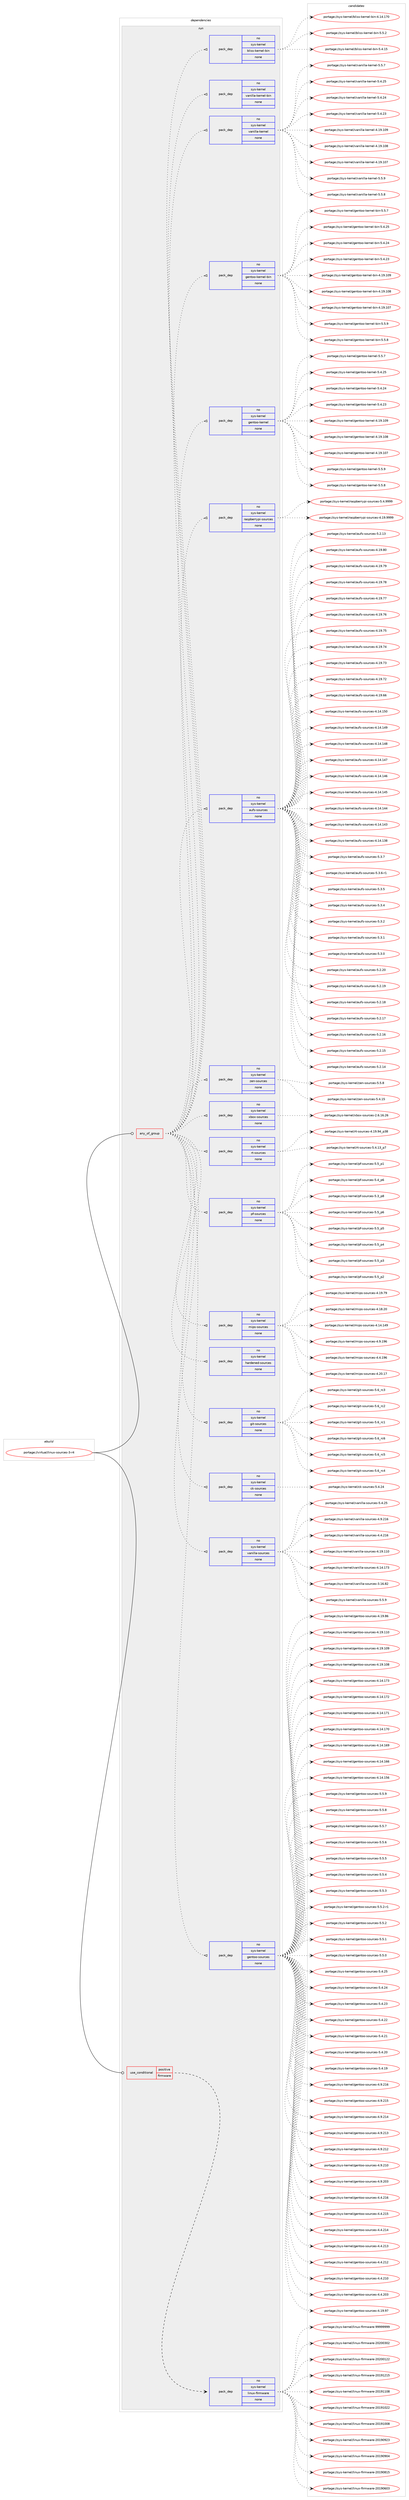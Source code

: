 digraph prolog {

# *************
# Graph options
# *************

newrank=true;
concentrate=true;
compound=true;
graph [rankdir=LR,fontname=Helvetica,fontsize=10,ranksep=1.5];#, ranksep=2.5, nodesep=0.2];
edge  [arrowhead=vee];
node  [fontname=Helvetica,fontsize=10];

# **********
# The ebuild
# **********

subgraph cluster_leftcol {
color=gray;
rank=same;
label=<<i>ebuild</i>>;
id [label="portage://virtual/linux-sources-3-r4", color=red, width=4, href="../virtual/linux-sources-3-r4.svg"];
}

# ****************
# The dependencies
# ****************

subgraph cluster_midcol {
color=gray;
label=<<i>dependencies</i>>;
subgraph cluster_compile {
fillcolor="#eeeeee";
style=filled;
label=<<i>compile</i>>;
}
subgraph cluster_compileandrun {
fillcolor="#eeeeee";
style=filled;
label=<<i>compile and run</i>>;
}
subgraph cluster_run {
fillcolor="#eeeeee";
style=filled;
label=<<i>run</i>>;
subgraph any214 {
dependency9333 [label=<<TABLE BORDER="0" CELLBORDER="1" CELLSPACING="0" CELLPADDING="4"><TR><TD CELLPADDING="10">any_of_group</TD></TR></TABLE>>, shape=none, color=red];subgraph pack7729 {
dependency9334 [label=<<TABLE BORDER="0" CELLBORDER="1" CELLSPACING="0" CELLPADDING="4" WIDTH="220"><TR><TD ROWSPAN="6" CELLPADDING="30">pack_dep</TD></TR><TR><TD WIDTH="110">no</TD></TR><TR><TD>sys-kernel</TD></TR><TR><TD>gentoo-sources</TD></TR><TR><TD>none</TD></TR><TR><TD></TD></TR></TABLE>>, shape=none, color=blue];
}
dependency9333:e -> dependency9334:w [weight=20,style="dotted",arrowhead="oinv"];
subgraph pack7730 {
dependency9335 [label=<<TABLE BORDER="0" CELLBORDER="1" CELLSPACING="0" CELLPADDING="4" WIDTH="220"><TR><TD ROWSPAN="6" CELLPADDING="30">pack_dep</TD></TR><TR><TD WIDTH="110">no</TD></TR><TR><TD>sys-kernel</TD></TR><TR><TD>vanilla-sources</TD></TR><TR><TD>none</TD></TR><TR><TD></TD></TR></TABLE>>, shape=none, color=blue];
}
dependency9333:e -> dependency9335:w [weight=20,style="dotted",arrowhead="oinv"];
subgraph pack7731 {
dependency9336 [label=<<TABLE BORDER="0" CELLBORDER="1" CELLSPACING="0" CELLPADDING="4" WIDTH="220"><TR><TD ROWSPAN="6" CELLPADDING="30">pack_dep</TD></TR><TR><TD WIDTH="110">no</TD></TR><TR><TD>sys-kernel</TD></TR><TR><TD>ck-sources</TD></TR><TR><TD>none</TD></TR><TR><TD></TD></TR></TABLE>>, shape=none, color=blue];
}
dependency9333:e -> dependency9336:w [weight=20,style="dotted",arrowhead="oinv"];
subgraph pack7732 {
dependency9337 [label=<<TABLE BORDER="0" CELLBORDER="1" CELLSPACING="0" CELLPADDING="4" WIDTH="220"><TR><TD ROWSPAN="6" CELLPADDING="30">pack_dep</TD></TR><TR><TD WIDTH="110">no</TD></TR><TR><TD>sys-kernel</TD></TR><TR><TD>git-sources</TD></TR><TR><TD>none</TD></TR><TR><TD></TD></TR></TABLE>>, shape=none, color=blue];
}
dependency9333:e -> dependency9337:w [weight=20,style="dotted",arrowhead="oinv"];
subgraph pack7733 {
dependency9338 [label=<<TABLE BORDER="0" CELLBORDER="1" CELLSPACING="0" CELLPADDING="4" WIDTH="220"><TR><TD ROWSPAN="6" CELLPADDING="30">pack_dep</TD></TR><TR><TD WIDTH="110">no</TD></TR><TR><TD>sys-kernel</TD></TR><TR><TD>hardened-sources</TD></TR><TR><TD>none</TD></TR><TR><TD></TD></TR></TABLE>>, shape=none, color=blue];
}
dependency9333:e -> dependency9338:w [weight=20,style="dotted",arrowhead="oinv"];
subgraph pack7734 {
dependency9339 [label=<<TABLE BORDER="0" CELLBORDER="1" CELLSPACING="0" CELLPADDING="4" WIDTH="220"><TR><TD ROWSPAN="6" CELLPADDING="30">pack_dep</TD></TR><TR><TD WIDTH="110">no</TD></TR><TR><TD>sys-kernel</TD></TR><TR><TD>mips-sources</TD></TR><TR><TD>none</TD></TR><TR><TD></TD></TR></TABLE>>, shape=none, color=blue];
}
dependency9333:e -> dependency9339:w [weight=20,style="dotted",arrowhead="oinv"];
subgraph pack7735 {
dependency9340 [label=<<TABLE BORDER="0" CELLBORDER="1" CELLSPACING="0" CELLPADDING="4" WIDTH="220"><TR><TD ROWSPAN="6" CELLPADDING="30">pack_dep</TD></TR><TR><TD WIDTH="110">no</TD></TR><TR><TD>sys-kernel</TD></TR><TR><TD>pf-sources</TD></TR><TR><TD>none</TD></TR><TR><TD></TD></TR></TABLE>>, shape=none, color=blue];
}
dependency9333:e -> dependency9340:w [weight=20,style="dotted",arrowhead="oinv"];
subgraph pack7736 {
dependency9341 [label=<<TABLE BORDER="0" CELLBORDER="1" CELLSPACING="0" CELLPADDING="4" WIDTH="220"><TR><TD ROWSPAN="6" CELLPADDING="30">pack_dep</TD></TR><TR><TD WIDTH="110">no</TD></TR><TR><TD>sys-kernel</TD></TR><TR><TD>rt-sources</TD></TR><TR><TD>none</TD></TR><TR><TD></TD></TR></TABLE>>, shape=none, color=blue];
}
dependency9333:e -> dependency9341:w [weight=20,style="dotted",arrowhead="oinv"];
subgraph pack7737 {
dependency9342 [label=<<TABLE BORDER="0" CELLBORDER="1" CELLSPACING="0" CELLPADDING="4" WIDTH="220"><TR><TD ROWSPAN="6" CELLPADDING="30">pack_dep</TD></TR><TR><TD WIDTH="110">no</TD></TR><TR><TD>sys-kernel</TD></TR><TR><TD>xbox-sources</TD></TR><TR><TD>none</TD></TR><TR><TD></TD></TR></TABLE>>, shape=none, color=blue];
}
dependency9333:e -> dependency9342:w [weight=20,style="dotted",arrowhead="oinv"];
subgraph pack7738 {
dependency9343 [label=<<TABLE BORDER="0" CELLBORDER="1" CELLSPACING="0" CELLPADDING="4" WIDTH="220"><TR><TD ROWSPAN="6" CELLPADDING="30">pack_dep</TD></TR><TR><TD WIDTH="110">no</TD></TR><TR><TD>sys-kernel</TD></TR><TR><TD>zen-sources</TD></TR><TR><TD>none</TD></TR><TR><TD></TD></TR></TABLE>>, shape=none, color=blue];
}
dependency9333:e -> dependency9343:w [weight=20,style="dotted",arrowhead="oinv"];
subgraph pack7739 {
dependency9344 [label=<<TABLE BORDER="0" CELLBORDER="1" CELLSPACING="0" CELLPADDING="4" WIDTH="220"><TR><TD ROWSPAN="6" CELLPADDING="30">pack_dep</TD></TR><TR><TD WIDTH="110">no</TD></TR><TR><TD>sys-kernel</TD></TR><TR><TD>aufs-sources</TD></TR><TR><TD>none</TD></TR><TR><TD></TD></TR></TABLE>>, shape=none, color=blue];
}
dependency9333:e -> dependency9344:w [weight=20,style="dotted",arrowhead="oinv"];
subgraph pack7740 {
dependency9345 [label=<<TABLE BORDER="0" CELLBORDER="1" CELLSPACING="0" CELLPADDING="4" WIDTH="220"><TR><TD ROWSPAN="6" CELLPADDING="30">pack_dep</TD></TR><TR><TD WIDTH="110">no</TD></TR><TR><TD>sys-kernel</TD></TR><TR><TD>raspberrypi-sources</TD></TR><TR><TD>none</TD></TR><TR><TD></TD></TR></TABLE>>, shape=none, color=blue];
}
dependency9333:e -> dependency9345:w [weight=20,style="dotted",arrowhead="oinv"];
subgraph pack7741 {
dependency9346 [label=<<TABLE BORDER="0" CELLBORDER="1" CELLSPACING="0" CELLPADDING="4" WIDTH="220"><TR><TD ROWSPAN="6" CELLPADDING="30">pack_dep</TD></TR><TR><TD WIDTH="110">no</TD></TR><TR><TD>sys-kernel</TD></TR><TR><TD>gentoo-kernel</TD></TR><TR><TD>none</TD></TR><TR><TD></TD></TR></TABLE>>, shape=none, color=blue];
}
dependency9333:e -> dependency9346:w [weight=20,style="dotted",arrowhead="oinv"];
subgraph pack7742 {
dependency9347 [label=<<TABLE BORDER="0" CELLBORDER="1" CELLSPACING="0" CELLPADDING="4" WIDTH="220"><TR><TD ROWSPAN="6" CELLPADDING="30">pack_dep</TD></TR><TR><TD WIDTH="110">no</TD></TR><TR><TD>sys-kernel</TD></TR><TR><TD>gentoo-kernel-bin</TD></TR><TR><TD>none</TD></TR><TR><TD></TD></TR></TABLE>>, shape=none, color=blue];
}
dependency9333:e -> dependency9347:w [weight=20,style="dotted",arrowhead="oinv"];
subgraph pack7743 {
dependency9348 [label=<<TABLE BORDER="0" CELLBORDER="1" CELLSPACING="0" CELLPADDING="4" WIDTH="220"><TR><TD ROWSPAN="6" CELLPADDING="30">pack_dep</TD></TR><TR><TD WIDTH="110">no</TD></TR><TR><TD>sys-kernel</TD></TR><TR><TD>vanilla-kernel</TD></TR><TR><TD>none</TD></TR><TR><TD></TD></TR></TABLE>>, shape=none, color=blue];
}
dependency9333:e -> dependency9348:w [weight=20,style="dotted",arrowhead="oinv"];
subgraph pack7744 {
dependency9349 [label=<<TABLE BORDER="0" CELLBORDER="1" CELLSPACING="0" CELLPADDING="4" WIDTH="220"><TR><TD ROWSPAN="6" CELLPADDING="30">pack_dep</TD></TR><TR><TD WIDTH="110">no</TD></TR><TR><TD>sys-kernel</TD></TR><TR><TD>vanilla-kernel-bin</TD></TR><TR><TD>none</TD></TR><TR><TD></TD></TR></TABLE>>, shape=none, color=blue];
}
dependency9333:e -> dependency9349:w [weight=20,style="dotted",arrowhead="oinv"];
subgraph pack7745 {
dependency9350 [label=<<TABLE BORDER="0" CELLBORDER="1" CELLSPACING="0" CELLPADDING="4" WIDTH="220"><TR><TD ROWSPAN="6" CELLPADDING="30">pack_dep</TD></TR><TR><TD WIDTH="110">no</TD></TR><TR><TD>sys-kernel</TD></TR><TR><TD>bliss-kernel-bin</TD></TR><TR><TD>none</TD></TR><TR><TD></TD></TR></TABLE>>, shape=none, color=blue];
}
dependency9333:e -> dependency9350:w [weight=20,style="dotted",arrowhead="oinv"];
}
id:e -> dependency9333:w [weight=20,style="solid",arrowhead="odot"];
subgraph cond1388 {
dependency9351 [label=<<TABLE BORDER="0" CELLBORDER="1" CELLSPACING="0" CELLPADDING="4"><TR><TD ROWSPAN="3" CELLPADDING="10">use_conditional</TD></TR><TR><TD>positive</TD></TR><TR><TD>firmware</TD></TR></TABLE>>, shape=none, color=red];
subgraph pack7746 {
dependency9352 [label=<<TABLE BORDER="0" CELLBORDER="1" CELLSPACING="0" CELLPADDING="4" WIDTH="220"><TR><TD ROWSPAN="6" CELLPADDING="30">pack_dep</TD></TR><TR><TD WIDTH="110">no</TD></TR><TR><TD>sys-kernel</TD></TR><TR><TD>linux-firmware</TD></TR><TR><TD>none</TD></TR><TR><TD></TD></TR></TABLE>>, shape=none, color=blue];
}
dependency9351:e -> dependency9352:w [weight=20,style="dashed",arrowhead="vee"];
}
id:e -> dependency9351:w [weight=20,style="solid",arrowhead="odot"];
}
}

# **************
# The candidates
# **************

subgraph cluster_choices {
rank=same;
color=gray;
label=<<i>candidates</i>>;

subgraph choice7729 {
color=black;
nodesep=1;
choice11512111545107101114110101108471031011101161111114511511111711499101115455346534657 [label="portage://sys-kernel/gentoo-sources-5.5.9", color=red, width=4,href="../sys-kernel/gentoo-sources-5.5.9.svg"];
choice11512111545107101114110101108471031011101161111114511511111711499101115455346534656 [label="portage://sys-kernel/gentoo-sources-5.5.8", color=red, width=4,href="../sys-kernel/gentoo-sources-5.5.8.svg"];
choice11512111545107101114110101108471031011101161111114511511111711499101115455346534655 [label="portage://sys-kernel/gentoo-sources-5.5.7", color=red, width=4,href="../sys-kernel/gentoo-sources-5.5.7.svg"];
choice11512111545107101114110101108471031011101161111114511511111711499101115455346534654 [label="portage://sys-kernel/gentoo-sources-5.5.6", color=red, width=4,href="../sys-kernel/gentoo-sources-5.5.6.svg"];
choice11512111545107101114110101108471031011101161111114511511111711499101115455346534653 [label="portage://sys-kernel/gentoo-sources-5.5.5", color=red, width=4,href="../sys-kernel/gentoo-sources-5.5.5.svg"];
choice11512111545107101114110101108471031011101161111114511511111711499101115455346534652 [label="portage://sys-kernel/gentoo-sources-5.5.4", color=red, width=4,href="../sys-kernel/gentoo-sources-5.5.4.svg"];
choice11512111545107101114110101108471031011101161111114511511111711499101115455346534651 [label="portage://sys-kernel/gentoo-sources-5.5.3", color=red, width=4,href="../sys-kernel/gentoo-sources-5.5.3.svg"];
choice115121115451071011141101011084710310111011611111145115111117114991011154553465346504511449 [label="portage://sys-kernel/gentoo-sources-5.5.2-r1", color=red, width=4,href="../sys-kernel/gentoo-sources-5.5.2-r1.svg"];
choice11512111545107101114110101108471031011101161111114511511111711499101115455346534650 [label="portage://sys-kernel/gentoo-sources-5.5.2", color=red, width=4,href="../sys-kernel/gentoo-sources-5.5.2.svg"];
choice11512111545107101114110101108471031011101161111114511511111711499101115455346534649 [label="portage://sys-kernel/gentoo-sources-5.5.1", color=red, width=4,href="../sys-kernel/gentoo-sources-5.5.1.svg"];
choice11512111545107101114110101108471031011101161111114511511111711499101115455346534648 [label="portage://sys-kernel/gentoo-sources-5.5.0", color=red, width=4,href="../sys-kernel/gentoo-sources-5.5.0.svg"];
choice1151211154510710111411010110847103101110116111111451151111171149910111545534652465053 [label="portage://sys-kernel/gentoo-sources-5.4.25", color=red, width=4,href="../sys-kernel/gentoo-sources-5.4.25.svg"];
choice1151211154510710111411010110847103101110116111111451151111171149910111545534652465052 [label="portage://sys-kernel/gentoo-sources-5.4.24", color=red, width=4,href="../sys-kernel/gentoo-sources-5.4.24.svg"];
choice1151211154510710111411010110847103101110116111111451151111171149910111545534652465051 [label="portage://sys-kernel/gentoo-sources-5.4.23", color=red, width=4,href="../sys-kernel/gentoo-sources-5.4.23.svg"];
choice1151211154510710111411010110847103101110116111111451151111171149910111545534652465050 [label="portage://sys-kernel/gentoo-sources-5.4.22", color=red, width=4,href="../sys-kernel/gentoo-sources-5.4.22.svg"];
choice1151211154510710111411010110847103101110116111111451151111171149910111545534652465049 [label="portage://sys-kernel/gentoo-sources-5.4.21", color=red, width=4,href="../sys-kernel/gentoo-sources-5.4.21.svg"];
choice1151211154510710111411010110847103101110116111111451151111171149910111545534652465048 [label="portage://sys-kernel/gentoo-sources-5.4.20", color=red, width=4,href="../sys-kernel/gentoo-sources-5.4.20.svg"];
choice1151211154510710111411010110847103101110116111111451151111171149910111545534652464957 [label="portage://sys-kernel/gentoo-sources-5.4.19", color=red, width=4,href="../sys-kernel/gentoo-sources-5.4.19.svg"];
choice115121115451071011141101011084710310111011611111145115111117114991011154552465746504954 [label="portage://sys-kernel/gentoo-sources-4.9.216", color=red, width=4,href="../sys-kernel/gentoo-sources-4.9.216.svg"];
choice115121115451071011141101011084710310111011611111145115111117114991011154552465746504953 [label="portage://sys-kernel/gentoo-sources-4.9.215", color=red, width=4,href="../sys-kernel/gentoo-sources-4.9.215.svg"];
choice115121115451071011141101011084710310111011611111145115111117114991011154552465746504952 [label="portage://sys-kernel/gentoo-sources-4.9.214", color=red, width=4,href="../sys-kernel/gentoo-sources-4.9.214.svg"];
choice115121115451071011141101011084710310111011611111145115111117114991011154552465746504951 [label="portage://sys-kernel/gentoo-sources-4.9.213", color=red, width=4,href="../sys-kernel/gentoo-sources-4.9.213.svg"];
choice115121115451071011141101011084710310111011611111145115111117114991011154552465746504950 [label="portage://sys-kernel/gentoo-sources-4.9.212", color=red, width=4,href="../sys-kernel/gentoo-sources-4.9.212.svg"];
choice115121115451071011141101011084710310111011611111145115111117114991011154552465746504948 [label="portage://sys-kernel/gentoo-sources-4.9.210", color=red, width=4,href="../sys-kernel/gentoo-sources-4.9.210.svg"];
choice115121115451071011141101011084710310111011611111145115111117114991011154552465746504851 [label="portage://sys-kernel/gentoo-sources-4.9.203", color=red, width=4,href="../sys-kernel/gentoo-sources-4.9.203.svg"];
choice115121115451071011141101011084710310111011611111145115111117114991011154552465246504954 [label="portage://sys-kernel/gentoo-sources-4.4.216", color=red, width=4,href="../sys-kernel/gentoo-sources-4.4.216.svg"];
choice115121115451071011141101011084710310111011611111145115111117114991011154552465246504953 [label="portage://sys-kernel/gentoo-sources-4.4.215", color=red, width=4,href="../sys-kernel/gentoo-sources-4.4.215.svg"];
choice115121115451071011141101011084710310111011611111145115111117114991011154552465246504952 [label="portage://sys-kernel/gentoo-sources-4.4.214", color=red, width=4,href="../sys-kernel/gentoo-sources-4.4.214.svg"];
choice115121115451071011141101011084710310111011611111145115111117114991011154552465246504951 [label="portage://sys-kernel/gentoo-sources-4.4.213", color=red, width=4,href="../sys-kernel/gentoo-sources-4.4.213.svg"];
choice115121115451071011141101011084710310111011611111145115111117114991011154552465246504950 [label="portage://sys-kernel/gentoo-sources-4.4.212", color=red, width=4,href="../sys-kernel/gentoo-sources-4.4.212.svg"];
choice115121115451071011141101011084710310111011611111145115111117114991011154552465246504948 [label="portage://sys-kernel/gentoo-sources-4.4.210", color=red, width=4,href="../sys-kernel/gentoo-sources-4.4.210.svg"];
choice115121115451071011141101011084710310111011611111145115111117114991011154552465246504851 [label="portage://sys-kernel/gentoo-sources-4.4.203", color=red, width=4,href="../sys-kernel/gentoo-sources-4.4.203.svg"];
choice115121115451071011141101011084710310111011611111145115111117114991011154552464957465755 [label="portage://sys-kernel/gentoo-sources-4.19.97", color=red, width=4,href="../sys-kernel/gentoo-sources-4.19.97.svg"];
choice115121115451071011141101011084710310111011611111145115111117114991011154552464957465654 [label="portage://sys-kernel/gentoo-sources-4.19.86", color=red, width=4,href="../sys-kernel/gentoo-sources-4.19.86.svg"];
choice11512111545107101114110101108471031011101161111114511511111711499101115455246495746494948 [label="portage://sys-kernel/gentoo-sources-4.19.110", color=red, width=4,href="../sys-kernel/gentoo-sources-4.19.110.svg"];
choice11512111545107101114110101108471031011101161111114511511111711499101115455246495746494857 [label="portage://sys-kernel/gentoo-sources-4.19.109", color=red, width=4,href="../sys-kernel/gentoo-sources-4.19.109.svg"];
choice11512111545107101114110101108471031011101161111114511511111711499101115455246495746494856 [label="portage://sys-kernel/gentoo-sources-4.19.108", color=red, width=4,href="../sys-kernel/gentoo-sources-4.19.108.svg"];
choice11512111545107101114110101108471031011101161111114511511111711499101115455246495246495551 [label="portage://sys-kernel/gentoo-sources-4.14.173", color=red, width=4,href="../sys-kernel/gentoo-sources-4.14.173.svg"];
choice11512111545107101114110101108471031011101161111114511511111711499101115455246495246495550 [label="portage://sys-kernel/gentoo-sources-4.14.172", color=red, width=4,href="../sys-kernel/gentoo-sources-4.14.172.svg"];
choice11512111545107101114110101108471031011101161111114511511111711499101115455246495246495549 [label="portage://sys-kernel/gentoo-sources-4.14.171", color=red, width=4,href="../sys-kernel/gentoo-sources-4.14.171.svg"];
choice11512111545107101114110101108471031011101161111114511511111711499101115455246495246495548 [label="portage://sys-kernel/gentoo-sources-4.14.170", color=red, width=4,href="../sys-kernel/gentoo-sources-4.14.170.svg"];
choice11512111545107101114110101108471031011101161111114511511111711499101115455246495246495457 [label="portage://sys-kernel/gentoo-sources-4.14.169", color=red, width=4,href="../sys-kernel/gentoo-sources-4.14.169.svg"];
choice11512111545107101114110101108471031011101161111114511511111711499101115455246495246495454 [label="portage://sys-kernel/gentoo-sources-4.14.166", color=red, width=4,href="../sys-kernel/gentoo-sources-4.14.166.svg"];
choice11512111545107101114110101108471031011101161111114511511111711499101115455246495246495354 [label="portage://sys-kernel/gentoo-sources-4.14.156", color=red, width=4,href="../sys-kernel/gentoo-sources-4.14.156.svg"];
dependency9334:e -> choice11512111545107101114110101108471031011101161111114511511111711499101115455346534657:w [style=dotted,weight="100"];
dependency9334:e -> choice11512111545107101114110101108471031011101161111114511511111711499101115455346534656:w [style=dotted,weight="100"];
dependency9334:e -> choice11512111545107101114110101108471031011101161111114511511111711499101115455346534655:w [style=dotted,weight="100"];
dependency9334:e -> choice11512111545107101114110101108471031011101161111114511511111711499101115455346534654:w [style=dotted,weight="100"];
dependency9334:e -> choice11512111545107101114110101108471031011101161111114511511111711499101115455346534653:w [style=dotted,weight="100"];
dependency9334:e -> choice11512111545107101114110101108471031011101161111114511511111711499101115455346534652:w [style=dotted,weight="100"];
dependency9334:e -> choice11512111545107101114110101108471031011101161111114511511111711499101115455346534651:w [style=dotted,weight="100"];
dependency9334:e -> choice115121115451071011141101011084710310111011611111145115111117114991011154553465346504511449:w [style=dotted,weight="100"];
dependency9334:e -> choice11512111545107101114110101108471031011101161111114511511111711499101115455346534650:w [style=dotted,weight="100"];
dependency9334:e -> choice11512111545107101114110101108471031011101161111114511511111711499101115455346534649:w [style=dotted,weight="100"];
dependency9334:e -> choice11512111545107101114110101108471031011101161111114511511111711499101115455346534648:w [style=dotted,weight="100"];
dependency9334:e -> choice1151211154510710111411010110847103101110116111111451151111171149910111545534652465053:w [style=dotted,weight="100"];
dependency9334:e -> choice1151211154510710111411010110847103101110116111111451151111171149910111545534652465052:w [style=dotted,weight="100"];
dependency9334:e -> choice1151211154510710111411010110847103101110116111111451151111171149910111545534652465051:w [style=dotted,weight="100"];
dependency9334:e -> choice1151211154510710111411010110847103101110116111111451151111171149910111545534652465050:w [style=dotted,weight="100"];
dependency9334:e -> choice1151211154510710111411010110847103101110116111111451151111171149910111545534652465049:w [style=dotted,weight="100"];
dependency9334:e -> choice1151211154510710111411010110847103101110116111111451151111171149910111545534652465048:w [style=dotted,weight="100"];
dependency9334:e -> choice1151211154510710111411010110847103101110116111111451151111171149910111545534652464957:w [style=dotted,weight="100"];
dependency9334:e -> choice115121115451071011141101011084710310111011611111145115111117114991011154552465746504954:w [style=dotted,weight="100"];
dependency9334:e -> choice115121115451071011141101011084710310111011611111145115111117114991011154552465746504953:w [style=dotted,weight="100"];
dependency9334:e -> choice115121115451071011141101011084710310111011611111145115111117114991011154552465746504952:w [style=dotted,weight="100"];
dependency9334:e -> choice115121115451071011141101011084710310111011611111145115111117114991011154552465746504951:w [style=dotted,weight="100"];
dependency9334:e -> choice115121115451071011141101011084710310111011611111145115111117114991011154552465746504950:w [style=dotted,weight="100"];
dependency9334:e -> choice115121115451071011141101011084710310111011611111145115111117114991011154552465746504948:w [style=dotted,weight="100"];
dependency9334:e -> choice115121115451071011141101011084710310111011611111145115111117114991011154552465746504851:w [style=dotted,weight="100"];
dependency9334:e -> choice115121115451071011141101011084710310111011611111145115111117114991011154552465246504954:w [style=dotted,weight="100"];
dependency9334:e -> choice115121115451071011141101011084710310111011611111145115111117114991011154552465246504953:w [style=dotted,weight="100"];
dependency9334:e -> choice115121115451071011141101011084710310111011611111145115111117114991011154552465246504952:w [style=dotted,weight="100"];
dependency9334:e -> choice115121115451071011141101011084710310111011611111145115111117114991011154552465246504951:w [style=dotted,weight="100"];
dependency9334:e -> choice115121115451071011141101011084710310111011611111145115111117114991011154552465246504950:w [style=dotted,weight="100"];
dependency9334:e -> choice115121115451071011141101011084710310111011611111145115111117114991011154552465246504948:w [style=dotted,weight="100"];
dependency9334:e -> choice115121115451071011141101011084710310111011611111145115111117114991011154552465246504851:w [style=dotted,weight="100"];
dependency9334:e -> choice115121115451071011141101011084710310111011611111145115111117114991011154552464957465755:w [style=dotted,weight="100"];
dependency9334:e -> choice115121115451071011141101011084710310111011611111145115111117114991011154552464957465654:w [style=dotted,weight="100"];
dependency9334:e -> choice11512111545107101114110101108471031011101161111114511511111711499101115455246495746494948:w [style=dotted,weight="100"];
dependency9334:e -> choice11512111545107101114110101108471031011101161111114511511111711499101115455246495746494857:w [style=dotted,weight="100"];
dependency9334:e -> choice11512111545107101114110101108471031011101161111114511511111711499101115455246495746494856:w [style=dotted,weight="100"];
dependency9334:e -> choice11512111545107101114110101108471031011101161111114511511111711499101115455246495246495551:w [style=dotted,weight="100"];
dependency9334:e -> choice11512111545107101114110101108471031011101161111114511511111711499101115455246495246495550:w [style=dotted,weight="100"];
dependency9334:e -> choice11512111545107101114110101108471031011101161111114511511111711499101115455246495246495549:w [style=dotted,weight="100"];
dependency9334:e -> choice11512111545107101114110101108471031011101161111114511511111711499101115455246495246495548:w [style=dotted,weight="100"];
dependency9334:e -> choice11512111545107101114110101108471031011101161111114511511111711499101115455246495246495457:w [style=dotted,weight="100"];
dependency9334:e -> choice11512111545107101114110101108471031011101161111114511511111711499101115455246495246495454:w [style=dotted,weight="100"];
dependency9334:e -> choice11512111545107101114110101108471031011101161111114511511111711499101115455246495246495354:w [style=dotted,weight="100"];
}
subgraph choice7730 {
color=black;
nodesep=1;
choice115121115451071011141101011084711897110105108108974511511111711499101115455346534657 [label="portage://sys-kernel/vanilla-sources-5.5.9", color=red, width=4,href="../sys-kernel/vanilla-sources-5.5.9.svg"];
choice11512111545107101114110101108471189711010510810897451151111171149910111545534652465053 [label="portage://sys-kernel/vanilla-sources-5.4.25", color=red, width=4,href="../sys-kernel/vanilla-sources-5.4.25.svg"];
choice1151211154510710111411010110847118971101051081089745115111117114991011154552465746504954 [label="portage://sys-kernel/vanilla-sources-4.9.216", color=red, width=4,href="../sys-kernel/vanilla-sources-4.9.216.svg"];
choice1151211154510710111411010110847118971101051081089745115111117114991011154552465246504954 [label="portage://sys-kernel/vanilla-sources-4.4.216", color=red, width=4,href="../sys-kernel/vanilla-sources-4.4.216.svg"];
choice115121115451071011141101011084711897110105108108974511511111711499101115455246495746494948 [label="portage://sys-kernel/vanilla-sources-4.19.110", color=red, width=4,href="../sys-kernel/vanilla-sources-4.19.110.svg"];
choice115121115451071011141101011084711897110105108108974511511111711499101115455246495246495551 [label="portage://sys-kernel/vanilla-sources-4.14.173", color=red, width=4,href="../sys-kernel/vanilla-sources-4.14.173.svg"];
choice1151211154510710111411010110847118971101051081089745115111117114991011154551464954465650 [label="portage://sys-kernel/vanilla-sources-3.16.82", color=red, width=4,href="../sys-kernel/vanilla-sources-3.16.82.svg"];
dependency9335:e -> choice115121115451071011141101011084711897110105108108974511511111711499101115455346534657:w [style=dotted,weight="100"];
dependency9335:e -> choice11512111545107101114110101108471189711010510810897451151111171149910111545534652465053:w [style=dotted,weight="100"];
dependency9335:e -> choice1151211154510710111411010110847118971101051081089745115111117114991011154552465746504954:w [style=dotted,weight="100"];
dependency9335:e -> choice1151211154510710111411010110847118971101051081089745115111117114991011154552465246504954:w [style=dotted,weight="100"];
dependency9335:e -> choice115121115451071011141101011084711897110105108108974511511111711499101115455246495746494948:w [style=dotted,weight="100"];
dependency9335:e -> choice115121115451071011141101011084711897110105108108974511511111711499101115455246495246495551:w [style=dotted,weight="100"];
dependency9335:e -> choice1151211154510710111411010110847118971101051081089745115111117114991011154551464954465650:w [style=dotted,weight="100"];
}
subgraph choice7731 {
color=black;
nodesep=1;
choice115121115451071011141101011084799107451151111171149910111545534652465052 [label="portage://sys-kernel/ck-sources-5.4.24", color=red, width=4,href="../sys-kernel/ck-sources-5.4.24.svg"];
dependency9336:e -> choice115121115451071011141101011084799107451151111171149910111545534652465052:w [style=dotted,weight="100"];
}
subgraph choice7732 {
color=black;
nodesep=1;
choice1151211154510710111411010110847103105116451151111171149910111545534654951149954 [label="portage://sys-kernel/git-sources-5.6_rc6", color=red, width=4,href="../sys-kernel/git-sources-5.6_rc6.svg"];
choice1151211154510710111411010110847103105116451151111171149910111545534654951149953 [label="portage://sys-kernel/git-sources-5.6_rc5", color=red, width=4,href="../sys-kernel/git-sources-5.6_rc5.svg"];
choice1151211154510710111411010110847103105116451151111171149910111545534654951149952 [label="portage://sys-kernel/git-sources-5.6_rc4", color=red, width=4,href="../sys-kernel/git-sources-5.6_rc4.svg"];
choice1151211154510710111411010110847103105116451151111171149910111545534654951149951 [label="portage://sys-kernel/git-sources-5.6_rc3", color=red, width=4,href="../sys-kernel/git-sources-5.6_rc3.svg"];
choice1151211154510710111411010110847103105116451151111171149910111545534654951149950 [label="portage://sys-kernel/git-sources-5.6_rc2", color=red, width=4,href="../sys-kernel/git-sources-5.6_rc2.svg"];
choice1151211154510710111411010110847103105116451151111171149910111545534654951149949 [label="portage://sys-kernel/git-sources-5.6_rc1", color=red, width=4,href="../sys-kernel/git-sources-5.6_rc1.svg"];
dependency9337:e -> choice1151211154510710111411010110847103105116451151111171149910111545534654951149954:w [style=dotted,weight="100"];
dependency9337:e -> choice1151211154510710111411010110847103105116451151111171149910111545534654951149953:w [style=dotted,weight="100"];
dependency9337:e -> choice1151211154510710111411010110847103105116451151111171149910111545534654951149952:w [style=dotted,weight="100"];
dependency9337:e -> choice1151211154510710111411010110847103105116451151111171149910111545534654951149951:w [style=dotted,weight="100"];
dependency9337:e -> choice1151211154510710111411010110847103105116451151111171149910111545534654951149950:w [style=dotted,weight="100"];
dependency9337:e -> choice1151211154510710111411010110847103105116451151111171149910111545534654951149949:w [style=dotted,weight="100"];
}
subgraph choice7733 {
color=black;
nodesep=1;
}
subgraph choice7734 {
color=black;
nodesep=1;
choice115121115451071011141101011084710910511211545115111117114991011154552465746495754 [label="portage://sys-kernel/mips-sources-4.9.196", color=red, width=4,href="../sys-kernel/mips-sources-4.9.196.svg"];
choice115121115451071011141101011084710910511211545115111117114991011154552465246495754 [label="portage://sys-kernel/mips-sources-4.4.196", color=red, width=4,href="../sys-kernel/mips-sources-4.4.196.svg"];
choice115121115451071011141101011084710910511211545115111117114991011154552465048464955 [label="portage://sys-kernel/mips-sources-4.20.17", color=red, width=4,href="../sys-kernel/mips-sources-4.20.17.svg"];
choice115121115451071011141101011084710910511211545115111117114991011154552464957465557 [label="portage://sys-kernel/mips-sources-4.19.79", color=red, width=4,href="../sys-kernel/mips-sources-4.19.79.svg"];
choice115121115451071011141101011084710910511211545115111117114991011154552464956465048 [label="portage://sys-kernel/mips-sources-4.18.20", color=red, width=4,href="../sys-kernel/mips-sources-4.18.20.svg"];
choice11512111545107101114110101108471091051121154511511111711499101115455246495246495257 [label="portage://sys-kernel/mips-sources-4.14.149", color=red, width=4,href="../sys-kernel/mips-sources-4.14.149.svg"];
dependency9339:e -> choice115121115451071011141101011084710910511211545115111117114991011154552465746495754:w [style=dotted,weight="100"];
dependency9339:e -> choice115121115451071011141101011084710910511211545115111117114991011154552465246495754:w [style=dotted,weight="100"];
dependency9339:e -> choice115121115451071011141101011084710910511211545115111117114991011154552465048464955:w [style=dotted,weight="100"];
dependency9339:e -> choice115121115451071011141101011084710910511211545115111117114991011154552464957465557:w [style=dotted,weight="100"];
dependency9339:e -> choice115121115451071011141101011084710910511211545115111117114991011154552464956465048:w [style=dotted,weight="100"];
dependency9339:e -> choice11512111545107101114110101108471091051121154511511111711499101115455246495246495257:w [style=dotted,weight="100"];
}
subgraph choice7735 {
color=black;
nodesep=1;
choice11512111545107101114110101108471121024511511111711499101115455346539511254 [label="portage://sys-kernel/pf-sources-5.5_p6", color=red, width=4,href="../sys-kernel/pf-sources-5.5_p6.svg"];
choice11512111545107101114110101108471121024511511111711499101115455346539511253 [label="portage://sys-kernel/pf-sources-5.5_p5", color=red, width=4,href="../sys-kernel/pf-sources-5.5_p5.svg"];
choice11512111545107101114110101108471121024511511111711499101115455346539511252 [label="portage://sys-kernel/pf-sources-5.5_p4", color=red, width=4,href="../sys-kernel/pf-sources-5.5_p4.svg"];
choice11512111545107101114110101108471121024511511111711499101115455346539511251 [label="portage://sys-kernel/pf-sources-5.5_p3", color=red, width=4,href="../sys-kernel/pf-sources-5.5_p3.svg"];
choice11512111545107101114110101108471121024511511111711499101115455346539511250 [label="portage://sys-kernel/pf-sources-5.5_p2", color=red, width=4,href="../sys-kernel/pf-sources-5.5_p2.svg"];
choice11512111545107101114110101108471121024511511111711499101115455346539511249 [label="portage://sys-kernel/pf-sources-5.5_p1", color=red, width=4,href="../sys-kernel/pf-sources-5.5_p1.svg"];
choice11512111545107101114110101108471121024511511111711499101115455346529511254 [label="portage://sys-kernel/pf-sources-5.4_p6", color=red, width=4,href="../sys-kernel/pf-sources-5.4_p6.svg"];
choice11512111545107101114110101108471121024511511111711499101115455346519511256 [label="portage://sys-kernel/pf-sources-5.3_p8", color=red, width=4,href="../sys-kernel/pf-sources-5.3_p8.svg"];
dependency9340:e -> choice11512111545107101114110101108471121024511511111711499101115455346539511254:w [style=dotted,weight="100"];
dependency9340:e -> choice11512111545107101114110101108471121024511511111711499101115455346539511253:w [style=dotted,weight="100"];
dependency9340:e -> choice11512111545107101114110101108471121024511511111711499101115455346539511252:w [style=dotted,weight="100"];
dependency9340:e -> choice11512111545107101114110101108471121024511511111711499101115455346539511251:w [style=dotted,weight="100"];
dependency9340:e -> choice11512111545107101114110101108471121024511511111711499101115455346539511250:w [style=dotted,weight="100"];
dependency9340:e -> choice11512111545107101114110101108471121024511511111711499101115455346539511249:w [style=dotted,weight="100"];
dependency9340:e -> choice11512111545107101114110101108471121024511511111711499101115455346529511254:w [style=dotted,weight="100"];
dependency9340:e -> choice11512111545107101114110101108471121024511511111711499101115455346519511256:w [style=dotted,weight="100"];
}
subgraph choice7736 {
color=black;
nodesep=1;
choice11512111545107101114110101108471141164511511111711499101115455346524649519511255 [label="portage://sys-kernel/rt-sources-5.4.13_p7", color=red, width=4,href="../sys-kernel/rt-sources-5.4.13_p7.svg"];
choice115121115451071011141101011084711411645115111117114991011154552464957465752951125156 [label="portage://sys-kernel/rt-sources-4.19.94_p38", color=red, width=4,href="../sys-kernel/rt-sources-4.19.94_p38.svg"];
dependency9341:e -> choice11512111545107101114110101108471141164511511111711499101115455346524649519511255:w [style=dotted,weight="100"];
dependency9341:e -> choice115121115451071011141101011084711411645115111117114991011154552464957465752951125156:w [style=dotted,weight="100"];
}
subgraph choice7737 {
color=black;
nodesep=1;
choice115121115451071011141101011084712098111120451151111171149910111545504654464954465054 [label="portage://sys-kernel/xbox-sources-2.6.16.26", color=red, width=4,href="../sys-kernel/xbox-sources-2.6.16.26.svg"];
dependency9342:e -> choice115121115451071011141101011084712098111120451151111171149910111545504654464954465054:w [style=dotted,weight="100"];
}
subgraph choice7738 {
color=black;
nodesep=1;
choice11512111545107101114110101108471221011104511511111711499101115455346534656 [label="portage://sys-kernel/zen-sources-5.5.8", color=red, width=4,href="../sys-kernel/zen-sources-5.5.8.svg"];
choice1151211154510710111411010110847122101110451151111171149910111545534652464953 [label="portage://sys-kernel/zen-sources-5.4.15", color=red, width=4,href="../sys-kernel/zen-sources-5.4.15.svg"];
dependency9343:e -> choice11512111545107101114110101108471221011104511511111711499101115455346534656:w [style=dotted,weight="100"];
dependency9343:e -> choice1151211154510710111411010110847122101110451151111171149910111545534652464953:w [style=dotted,weight="100"];
}
subgraph choice7739 {
color=black;
nodesep=1;
choice1151211154510710111411010110847971171021154511511111711499101115455346514655 [label="portage://sys-kernel/aufs-sources-5.3.7", color=red, width=4,href="../sys-kernel/aufs-sources-5.3.7.svg"];
choice11512111545107101114110101108479711710211545115111117114991011154553465146544511449 [label="portage://sys-kernel/aufs-sources-5.3.6-r1", color=red, width=4,href="../sys-kernel/aufs-sources-5.3.6-r1.svg"];
choice1151211154510710111411010110847971171021154511511111711499101115455346514653 [label="portage://sys-kernel/aufs-sources-5.3.5", color=red, width=4,href="../sys-kernel/aufs-sources-5.3.5.svg"];
choice1151211154510710111411010110847971171021154511511111711499101115455346514652 [label="portage://sys-kernel/aufs-sources-5.3.4", color=red, width=4,href="../sys-kernel/aufs-sources-5.3.4.svg"];
choice1151211154510710111411010110847971171021154511511111711499101115455346514650 [label="portage://sys-kernel/aufs-sources-5.3.2", color=red, width=4,href="../sys-kernel/aufs-sources-5.3.2.svg"];
choice1151211154510710111411010110847971171021154511511111711499101115455346514649 [label="portage://sys-kernel/aufs-sources-5.3.1", color=red, width=4,href="../sys-kernel/aufs-sources-5.3.1.svg"];
choice1151211154510710111411010110847971171021154511511111711499101115455346514648 [label="portage://sys-kernel/aufs-sources-5.3.0", color=red, width=4,href="../sys-kernel/aufs-sources-5.3.0.svg"];
choice115121115451071011141101011084797117102115451151111171149910111545534650465048 [label="portage://sys-kernel/aufs-sources-5.2.20", color=red, width=4,href="../sys-kernel/aufs-sources-5.2.20.svg"];
choice115121115451071011141101011084797117102115451151111171149910111545534650464957 [label="portage://sys-kernel/aufs-sources-5.2.19", color=red, width=4,href="../sys-kernel/aufs-sources-5.2.19.svg"];
choice115121115451071011141101011084797117102115451151111171149910111545534650464956 [label="portage://sys-kernel/aufs-sources-5.2.18", color=red, width=4,href="../sys-kernel/aufs-sources-5.2.18.svg"];
choice115121115451071011141101011084797117102115451151111171149910111545534650464955 [label="portage://sys-kernel/aufs-sources-5.2.17", color=red, width=4,href="../sys-kernel/aufs-sources-5.2.17.svg"];
choice115121115451071011141101011084797117102115451151111171149910111545534650464954 [label="portage://sys-kernel/aufs-sources-5.2.16", color=red, width=4,href="../sys-kernel/aufs-sources-5.2.16.svg"];
choice115121115451071011141101011084797117102115451151111171149910111545534650464953 [label="portage://sys-kernel/aufs-sources-5.2.15", color=red, width=4,href="../sys-kernel/aufs-sources-5.2.15.svg"];
choice115121115451071011141101011084797117102115451151111171149910111545534650464952 [label="portage://sys-kernel/aufs-sources-5.2.14", color=red, width=4,href="../sys-kernel/aufs-sources-5.2.14.svg"];
choice115121115451071011141101011084797117102115451151111171149910111545534650464951 [label="portage://sys-kernel/aufs-sources-5.2.13", color=red, width=4,href="../sys-kernel/aufs-sources-5.2.13.svg"];
choice11512111545107101114110101108479711710211545115111117114991011154552464957465648 [label="portage://sys-kernel/aufs-sources-4.19.80", color=red, width=4,href="../sys-kernel/aufs-sources-4.19.80.svg"];
choice11512111545107101114110101108479711710211545115111117114991011154552464957465557 [label="portage://sys-kernel/aufs-sources-4.19.79", color=red, width=4,href="../sys-kernel/aufs-sources-4.19.79.svg"];
choice11512111545107101114110101108479711710211545115111117114991011154552464957465556 [label="portage://sys-kernel/aufs-sources-4.19.78", color=red, width=4,href="../sys-kernel/aufs-sources-4.19.78.svg"];
choice11512111545107101114110101108479711710211545115111117114991011154552464957465555 [label="portage://sys-kernel/aufs-sources-4.19.77", color=red, width=4,href="../sys-kernel/aufs-sources-4.19.77.svg"];
choice11512111545107101114110101108479711710211545115111117114991011154552464957465554 [label="portage://sys-kernel/aufs-sources-4.19.76", color=red, width=4,href="../sys-kernel/aufs-sources-4.19.76.svg"];
choice11512111545107101114110101108479711710211545115111117114991011154552464957465553 [label="portage://sys-kernel/aufs-sources-4.19.75", color=red, width=4,href="../sys-kernel/aufs-sources-4.19.75.svg"];
choice11512111545107101114110101108479711710211545115111117114991011154552464957465552 [label="portage://sys-kernel/aufs-sources-4.19.74", color=red, width=4,href="../sys-kernel/aufs-sources-4.19.74.svg"];
choice11512111545107101114110101108479711710211545115111117114991011154552464957465551 [label="portage://sys-kernel/aufs-sources-4.19.73", color=red, width=4,href="../sys-kernel/aufs-sources-4.19.73.svg"];
choice11512111545107101114110101108479711710211545115111117114991011154552464957465550 [label="portage://sys-kernel/aufs-sources-4.19.72", color=red, width=4,href="../sys-kernel/aufs-sources-4.19.72.svg"];
choice11512111545107101114110101108479711710211545115111117114991011154552464957465454 [label="portage://sys-kernel/aufs-sources-4.19.66", color=red, width=4,href="../sys-kernel/aufs-sources-4.19.66.svg"];
choice1151211154510710111411010110847971171021154511511111711499101115455246495246495348 [label="portage://sys-kernel/aufs-sources-4.14.150", color=red, width=4,href="../sys-kernel/aufs-sources-4.14.150.svg"];
choice1151211154510710111411010110847971171021154511511111711499101115455246495246495257 [label="portage://sys-kernel/aufs-sources-4.14.149", color=red, width=4,href="../sys-kernel/aufs-sources-4.14.149.svg"];
choice1151211154510710111411010110847971171021154511511111711499101115455246495246495256 [label="portage://sys-kernel/aufs-sources-4.14.148", color=red, width=4,href="../sys-kernel/aufs-sources-4.14.148.svg"];
choice1151211154510710111411010110847971171021154511511111711499101115455246495246495255 [label="portage://sys-kernel/aufs-sources-4.14.147", color=red, width=4,href="../sys-kernel/aufs-sources-4.14.147.svg"];
choice1151211154510710111411010110847971171021154511511111711499101115455246495246495254 [label="portage://sys-kernel/aufs-sources-4.14.146", color=red, width=4,href="../sys-kernel/aufs-sources-4.14.146.svg"];
choice1151211154510710111411010110847971171021154511511111711499101115455246495246495253 [label="portage://sys-kernel/aufs-sources-4.14.145", color=red, width=4,href="../sys-kernel/aufs-sources-4.14.145.svg"];
choice1151211154510710111411010110847971171021154511511111711499101115455246495246495252 [label="portage://sys-kernel/aufs-sources-4.14.144", color=red, width=4,href="../sys-kernel/aufs-sources-4.14.144.svg"];
choice1151211154510710111411010110847971171021154511511111711499101115455246495246495251 [label="portage://sys-kernel/aufs-sources-4.14.143", color=red, width=4,href="../sys-kernel/aufs-sources-4.14.143.svg"];
choice1151211154510710111411010110847971171021154511511111711499101115455246495246495156 [label="portage://sys-kernel/aufs-sources-4.14.138", color=red, width=4,href="../sys-kernel/aufs-sources-4.14.138.svg"];
dependency9344:e -> choice1151211154510710111411010110847971171021154511511111711499101115455346514655:w [style=dotted,weight="100"];
dependency9344:e -> choice11512111545107101114110101108479711710211545115111117114991011154553465146544511449:w [style=dotted,weight="100"];
dependency9344:e -> choice1151211154510710111411010110847971171021154511511111711499101115455346514653:w [style=dotted,weight="100"];
dependency9344:e -> choice1151211154510710111411010110847971171021154511511111711499101115455346514652:w [style=dotted,weight="100"];
dependency9344:e -> choice1151211154510710111411010110847971171021154511511111711499101115455346514650:w [style=dotted,weight="100"];
dependency9344:e -> choice1151211154510710111411010110847971171021154511511111711499101115455346514649:w [style=dotted,weight="100"];
dependency9344:e -> choice1151211154510710111411010110847971171021154511511111711499101115455346514648:w [style=dotted,weight="100"];
dependency9344:e -> choice115121115451071011141101011084797117102115451151111171149910111545534650465048:w [style=dotted,weight="100"];
dependency9344:e -> choice115121115451071011141101011084797117102115451151111171149910111545534650464957:w [style=dotted,weight="100"];
dependency9344:e -> choice115121115451071011141101011084797117102115451151111171149910111545534650464956:w [style=dotted,weight="100"];
dependency9344:e -> choice115121115451071011141101011084797117102115451151111171149910111545534650464955:w [style=dotted,weight="100"];
dependency9344:e -> choice115121115451071011141101011084797117102115451151111171149910111545534650464954:w [style=dotted,weight="100"];
dependency9344:e -> choice115121115451071011141101011084797117102115451151111171149910111545534650464953:w [style=dotted,weight="100"];
dependency9344:e -> choice115121115451071011141101011084797117102115451151111171149910111545534650464952:w [style=dotted,weight="100"];
dependency9344:e -> choice115121115451071011141101011084797117102115451151111171149910111545534650464951:w [style=dotted,weight="100"];
dependency9344:e -> choice11512111545107101114110101108479711710211545115111117114991011154552464957465648:w [style=dotted,weight="100"];
dependency9344:e -> choice11512111545107101114110101108479711710211545115111117114991011154552464957465557:w [style=dotted,weight="100"];
dependency9344:e -> choice11512111545107101114110101108479711710211545115111117114991011154552464957465556:w [style=dotted,weight="100"];
dependency9344:e -> choice11512111545107101114110101108479711710211545115111117114991011154552464957465555:w [style=dotted,weight="100"];
dependency9344:e -> choice11512111545107101114110101108479711710211545115111117114991011154552464957465554:w [style=dotted,weight="100"];
dependency9344:e -> choice11512111545107101114110101108479711710211545115111117114991011154552464957465553:w [style=dotted,weight="100"];
dependency9344:e -> choice11512111545107101114110101108479711710211545115111117114991011154552464957465552:w [style=dotted,weight="100"];
dependency9344:e -> choice11512111545107101114110101108479711710211545115111117114991011154552464957465551:w [style=dotted,weight="100"];
dependency9344:e -> choice11512111545107101114110101108479711710211545115111117114991011154552464957465550:w [style=dotted,weight="100"];
dependency9344:e -> choice11512111545107101114110101108479711710211545115111117114991011154552464957465454:w [style=dotted,weight="100"];
dependency9344:e -> choice1151211154510710111411010110847971171021154511511111711499101115455246495246495348:w [style=dotted,weight="100"];
dependency9344:e -> choice1151211154510710111411010110847971171021154511511111711499101115455246495246495257:w [style=dotted,weight="100"];
dependency9344:e -> choice1151211154510710111411010110847971171021154511511111711499101115455246495246495256:w [style=dotted,weight="100"];
dependency9344:e -> choice1151211154510710111411010110847971171021154511511111711499101115455246495246495255:w [style=dotted,weight="100"];
dependency9344:e -> choice1151211154510710111411010110847971171021154511511111711499101115455246495246495254:w [style=dotted,weight="100"];
dependency9344:e -> choice1151211154510710111411010110847971171021154511511111711499101115455246495246495253:w [style=dotted,weight="100"];
dependency9344:e -> choice1151211154510710111411010110847971171021154511511111711499101115455246495246495252:w [style=dotted,weight="100"];
dependency9344:e -> choice1151211154510710111411010110847971171021154511511111711499101115455246495246495251:w [style=dotted,weight="100"];
dependency9344:e -> choice1151211154510710111411010110847971171021154511511111711499101115455246495246495156:w [style=dotted,weight="100"];
}
subgraph choice7740 {
color=black;
nodesep=1;
choice115121115451071011141101011084711497115112981011141141211121054511511111711499101115455346524657575757 [label="portage://sys-kernel/raspberrypi-sources-5.4.9999", color=red, width=4,href="../sys-kernel/raspberrypi-sources-5.4.9999.svg"];
choice11512111545107101114110101108471149711511298101114114121112105451151111171149910111545524649574657575757 [label="portage://sys-kernel/raspberrypi-sources-4.19.9999", color=red, width=4,href="../sys-kernel/raspberrypi-sources-4.19.9999.svg"];
dependency9345:e -> choice115121115451071011141101011084711497115112981011141141211121054511511111711499101115455346524657575757:w [style=dotted,weight="100"];
dependency9345:e -> choice11512111545107101114110101108471149711511298101114114121112105451151111171149910111545524649574657575757:w [style=dotted,weight="100"];
}
subgraph choice7741 {
color=black;
nodesep=1;
choice115121115451071011141101011084710310111011611111145107101114110101108455346534657 [label="portage://sys-kernel/gentoo-kernel-5.5.9", color=red, width=4,href="../sys-kernel/gentoo-kernel-5.5.9.svg"];
choice115121115451071011141101011084710310111011611111145107101114110101108455346534656 [label="portage://sys-kernel/gentoo-kernel-5.5.8", color=red, width=4,href="../sys-kernel/gentoo-kernel-5.5.8.svg"];
choice115121115451071011141101011084710310111011611111145107101114110101108455346534655 [label="portage://sys-kernel/gentoo-kernel-5.5.7", color=red, width=4,href="../sys-kernel/gentoo-kernel-5.5.7.svg"];
choice11512111545107101114110101108471031011101161111114510710111411010110845534652465053 [label="portage://sys-kernel/gentoo-kernel-5.4.25", color=red, width=4,href="../sys-kernel/gentoo-kernel-5.4.25.svg"];
choice11512111545107101114110101108471031011101161111114510710111411010110845534652465052 [label="portage://sys-kernel/gentoo-kernel-5.4.24", color=red, width=4,href="../sys-kernel/gentoo-kernel-5.4.24.svg"];
choice11512111545107101114110101108471031011101161111114510710111411010110845534652465051 [label="portage://sys-kernel/gentoo-kernel-5.4.23", color=red, width=4,href="../sys-kernel/gentoo-kernel-5.4.23.svg"];
choice115121115451071011141101011084710310111011611111145107101114110101108455246495746494857 [label="portage://sys-kernel/gentoo-kernel-4.19.109", color=red, width=4,href="../sys-kernel/gentoo-kernel-4.19.109.svg"];
choice115121115451071011141101011084710310111011611111145107101114110101108455246495746494856 [label="portage://sys-kernel/gentoo-kernel-4.19.108", color=red, width=4,href="../sys-kernel/gentoo-kernel-4.19.108.svg"];
choice115121115451071011141101011084710310111011611111145107101114110101108455246495746494855 [label="portage://sys-kernel/gentoo-kernel-4.19.107", color=red, width=4,href="../sys-kernel/gentoo-kernel-4.19.107.svg"];
dependency9346:e -> choice115121115451071011141101011084710310111011611111145107101114110101108455346534657:w [style=dotted,weight="100"];
dependency9346:e -> choice115121115451071011141101011084710310111011611111145107101114110101108455346534656:w [style=dotted,weight="100"];
dependency9346:e -> choice115121115451071011141101011084710310111011611111145107101114110101108455346534655:w [style=dotted,weight="100"];
dependency9346:e -> choice11512111545107101114110101108471031011101161111114510710111411010110845534652465053:w [style=dotted,weight="100"];
dependency9346:e -> choice11512111545107101114110101108471031011101161111114510710111411010110845534652465052:w [style=dotted,weight="100"];
dependency9346:e -> choice11512111545107101114110101108471031011101161111114510710111411010110845534652465051:w [style=dotted,weight="100"];
dependency9346:e -> choice115121115451071011141101011084710310111011611111145107101114110101108455246495746494857:w [style=dotted,weight="100"];
dependency9346:e -> choice115121115451071011141101011084710310111011611111145107101114110101108455246495746494856:w [style=dotted,weight="100"];
dependency9346:e -> choice115121115451071011141101011084710310111011611111145107101114110101108455246495746494855:w [style=dotted,weight="100"];
}
subgraph choice7742 {
color=black;
nodesep=1;
choice1151211154510710111411010110847103101110116111111451071011141101011084598105110455346534657 [label="portage://sys-kernel/gentoo-kernel-bin-5.5.9", color=red, width=4,href="../sys-kernel/gentoo-kernel-bin-5.5.9.svg"];
choice1151211154510710111411010110847103101110116111111451071011141101011084598105110455346534656 [label="portage://sys-kernel/gentoo-kernel-bin-5.5.8", color=red, width=4,href="../sys-kernel/gentoo-kernel-bin-5.5.8.svg"];
choice1151211154510710111411010110847103101110116111111451071011141101011084598105110455346534655 [label="portage://sys-kernel/gentoo-kernel-bin-5.5.7", color=red, width=4,href="../sys-kernel/gentoo-kernel-bin-5.5.7.svg"];
choice115121115451071011141101011084710310111011611111145107101114110101108459810511045534652465053 [label="portage://sys-kernel/gentoo-kernel-bin-5.4.25", color=red, width=4,href="../sys-kernel/gentoo-kernel-bin-5.4.25.svg"];
choice115121115451071011141101011084710310111011611111145107101114110101108459810511045534652465052 [label="portage://sys-kernel/gentoo-kernel-bin-5.4.24", color=red, width=4,href="../sys-kernel/gentoo-kernel-bin-5.4.24.svg"];
choice115121115451071011141101011084710310111011611111145107101114110101108459810511045534652465051 [label="portage://sys-kernel/gentoo-kernel-bin-5.4.23", color=red, width=4,href="../sys-kernel/gentoo-kernel-bin-5.4.23.svg"];
choice1151211154510710111411010110847103101110116111111451071011141101011084598105110455246495746494857 [label="portage://sys-kernel/gentoo-kernel-bin-4.19.109", color=red, width=4,href="../sys-kernel/gentoo-kernel-bin-4.19.109.svg"];
choice1151211154510710111411010110847103101110116111111451071011141101011084598105110455246495746494856 [label="portage://sys-kernel/gentoo-kernel-bin-4.19.108", color=red, width=4,href="../sys-kernel/gentoo-kernel-bin-4.19.108.svg"];
choice1151211154510710111411010110847103101110116111111451071011141101011084598105110455246495746494855 [label="portage://sys-kernel/gentoo-kernel-bin-4.19.107", color=red, width=4,href="../sys-kernel/gentoo-kernel-bin-4.19.107.svg"];
dependency9347:e -> choice1151211154510710111411010110847103101110116111111451071011141101011084598105110455346534657:w [style=dotted,weight="100"];
dependency9347:e -> choice1151211154510710111411010110847103101110116111111451071011141101011084598105110455346534656:w [style=dotted,weight="100"];
dependency9347:e -> choice1151211154510710111411010110847103101110116111111451071011141101011084598105110455346534655:w [style=dotted,weight="100"];
dependency9347:e -> choice115121115451071011141101011084710310111011611111145107101114110101108459810511045534652465053:w [style=dotted,weight="100"];
dependency9347:e -> choice115121115451071011141101011084710310111011611111145107101114110101108459810511045534652465052:w [style=dotted,weight="100"];
dependency9347:e -> choice115121115451071011141101011084710310111011611111145107101114110101108459810511045534652465051:w [style=dotted,weight="100"];
dependency9347:e -> choice1151211154510710111411010110847103101110116111111451071011141101011084598105110455246495746494857:w [style=dotted,weight="100"];
dependency9347:e -> choice1151211154510710111411010110847103101110116111111451071011141101011084598105110455246495746494856:w [style=dotted,weight="100"];
dependency9347:e -> choice1151211154510710111411010110847103101110116111111451071011141101011084598105110455246495746494855:w [style=dotted,weight="100"];
}
subgraph choice7743 {
color=black;
nodesep=1;
choice1151211154510710111411010110847118971101051081089745107101114110101108455346534657 [label="portage://sys-kernel/vanilla-kernel-5.5.9", color=red, width=4,href="../sys-kernel/vanilla-kernel-5.5.9.svg"];
choice1151211154510710111411010110847118971101051081089745107101114110101108455346534656 [label="portage://sys-kernel/vanilla-kernel-5.5.8", color=red, width=4,href="../sys-kernel/vanilla-kernel-5.5.8.svg"];
choice1151211154510710111411010110847118971101051081089745107101114110101108455346534655 [label="portage://sys-kernel/vanilla-kernel-5.5.7", color=red, width=4,href="../sys-kernel/vanilla-kernel-5.5.7.svg"];
choice115121115451071011141101011084711897110105108108974510710111411010110845534652465053 [label="portage://sys-kernel/vanilla-kernel-5.4.25", color=red, width=4,href="../sys-kernel/vanilla-kernel-5.4.25.svg"];
choice115121115451071011141101011084711897110105108108974510710111411010110845534652465052 [label="portage://sys-kernel/vanilla-kernel-5.4.24", color=red, width=4,href="../sys-kernel/vanilla-kernel-5.4.24.svg"];
choice115121115451071011141101011084711897110105108108974510710111411010110845534652465051 [label="portage://sys-kernel/vanilla-kernel-5.4.23", color=red, width=4,href="../sys-kernel/vanilla-kernel-5.4.23.svg"];
choice1151211154510710111411010110847118971101051081089745107101114110101108455246495746494857 [label="portage://sys-kernel/vanilla-kernel-4.19.109", color=red, width=4,href="../sys-kernel/vanilla-kernel-4.19.109.svg"];
choice1151211154510710111411010110847118971101051081089745107101114110101108455246495746494856 [label="portage://sys-kernel/vanilla-kernel-4.19.108", color=red, width=4,href="../sys-kernel/vanilla-kernel-4.19.108.svg"];
choice1151211154510710111411010110847118971101051081089745107101114110101108455246495746494855 [label="portage://sys-kernel/vanilla-kernel-4.19.107", color=red, width=4,href="../sys-kernel/vanilla-kernel-4.19.107.svg"];
dependency9348:e -> choice1151211154510710111411010110847118971101051081089745107101114110101108455346534657:w [style=dotted,weight="100"];
dependency9348:e -> choice1151211154510710111411010110847118971101051081089745107101114110101108455346534656:w [style=dotted,weight="100"];
dependency9348:e -> choice1151211154510710111411010110847118971101051081089745107101114110101108455346534655:w [style=dotted,weight="100"];
dependency9348:e -> choice115121115451071011141101011084711897110105108108974510710111411010110845534652465053:w [style=dotted,weight="100"];
dependency9348:e -> choice115121115451071011141101011084711897110105108108974510710111411010110845534652465052:w [style=dotted,weight="100"];
dependency9348:e -> choice115121115451071011141101011084711897110105108108974510710111411010110845534652465051:w [style=dotted,weight="100"];
dependency9348:e -> choice1151211154510710111411010110847118971101051081089745107101114110101108455246495746494857:w [style=dotted,weight="100"];
dependency9348:e -> choice1151211154510710111411010110847118971101051081089745107101114110101108455246495746494856:w [style=dotted,weight="100"];
dependency9348:e -> choice1151211154510710111411010110847118971101051081089745107101114110101108455246495746494855:w [style=dotted,weight="100"];
}
subgraph choice7744 {
color=black;
nodesep=1;
}
subgraph choice7745 {
color=black;
nodesep=1;
choice115121115451071011141101011084798108105115115451071011141101011084598105110455346534650 [label="portage://sys-kernel/bliss-kernel-bin-5.5.2", color=red, width=4,href="../sys-kernel/bliss-kernel-bin-5.5.2.svg"];
choice11512111545107101114110101108479810810511511545107101114110101108459810511045534652464953 [label="portage://sys-kernel/bliss-kernel-bin-5.4.15", color=red, width=4,href="../sys-kernel/bliss-kernel-bin-5.4.15.svg"];
choice115121115451071011141101011084798108105115115451071011141101011084598105110455246495246495548 [label="portage://sys-kernel/bliss-kernel-bin-4.14.170", color=red, width=4,href="../sys-kernel/bliss-kernel-bin-4.14.170.svg"];
dependency9350:e -> choice115121115451071011141101011084798108105115115451071011141101011084598105110455346534650:w [style=dotted,weight="100"];
dependency9350:e -> choice11512111545107101114110101108479810810511511545107101114110101108459810511045534652464953:w [style=dotted,weight="100"];
dependency9350:e -> choice115121115451071011141101011084798108105115115451071011141101011084598105110455246495246495548:w [style=dotted,weight="100"];
}
subgraph choice7746 {
color=black;
nodesep=1;
choice11512111545107101114110101108471081051101171204510210511410911997114101455757575757575757 [label="portage://sys-kernel/linux-firmware-99999999", color=red, width=4,href="../sys-kernel/linux-firmware-99999999.svg"];
choice11512111545107101114110101108471081051101171204510210511410911997114101455048504848514850 [label="portage://sys-kernel/linux-firmware-20200302", color=red, width=4,href="../sys-kernel/linux-firmware-20200302.svg"];
choice11512111545107101114110101108471081051101171204510210511410911997114101455048504848495050 [label="portage://sys-kernel/linux-firmware-20200122", color=red, width=4,href="../sys-kernel/linux-firmware-20200122.svg"];
choice11512111545107101114110101108471081051101171204510210511410911997114101455048495749504953 [label="portage://sys-kernel/linux-firmware-20191215", color=red, width=4,href="../sys-kernel/linux-firmware-20191215.svg"];
choice11512111545107101114110101108471081051101171204510210511410911997114101455048495749494856 [label="portage://sys-kernel/linux-firmware-20191108", color=red, width=4,href="../sys-kernel/linux-firmware-20191108.svg"];
choice11512111545107101114110101108471081051101171204510210511410911997114101455048495749485050 [label="portage://sys-kernel/linux-firmware-20191022", color=red, width=4,href="../sys-kernel/linux-firmware-20191022.svg"];
choice11512111545107101114110101108471081051101171204510210511410911997114101455048495749484856 [label="portage://sys-kernel/linux-firmware-20191008", color=red, width=4,href="../sys-kernel/linux-firmware-20191008.svg"];
choice11512111545107101114110101108471081051101171204510210511410911997114101455048495748575051 [label="portage://sys-kernel/linux-firmware-20190923", color=red, width=4,href="../sys-kernel/linux-firmware-20190923.svg"];
choice11512111545107101114110101108471081051101171204510210511410911997114101455048495748574852 [label="portage://sys-kernel/linux-firmware-20190904", color=red, width=4,href="../sys-kernel/linux-firmware-20190904.svg"];
choice11512111545107101114110101108471081051101171204510210511410911997114101455048495748564953 [label="portage://sys-kernel/linux-firmware-20190815", color=red, width=4,href="../sys-kernel/linux-firmware-20190815.svg"];
choice11512111545107101114110101108471081051101171204510210511410911997114101455048495748544851 [label="portage://sys-kernel/linux-firmware-20190603", color=red, width=4,href="../sys-kernel/linux-firmware-20190603.svg"];
dependency9352:e -> choice11512111545107101114110101108471081051101171204510210511410911997114101455757575757575757:w [style=dotted,weight="100"];
dependency9352:e -> choice11512111545107101114110101108471081051101171204510210511410911997114101455048504848514850:w [style=dotted,weight="100"];
dependency9352:e -> choice11512111545107101114110101108471081051101171204510210511410911997114101455048504848495050:w [style=dotted,weight="100"];
dependency9352:e -> choice11512111545107101114110101108471081051101171204510210511410911997114101455048495749504953:w [style=dotted,weight="100"];
dependency9352:e -> choice11512111545107101114110101108471081051101171204510210511410911997114101455048495749494856:w [style=dotted,weight="100"];
dependency9352:e -> choice11512111545107101114110101108471081051101171204510210511410911997114101455048495749485050:w [style=dotted,weight="100"];
dependency9352:e -> choice11512111545107101114110101108471081051101171204510210511410911997114101455048495749484856:w [style=dotted,weight="100"];
dependency9352:e -> choice11512111545107101114110101108471081051101171204510210511410911997114101455048495748575051:w [style=dotted,weight="100"];
dependency9352:e -> choice11512111545107101114110101108471081051101171204510210511410911997114101455048495748574852:w [style=dotted,weight="100"];
dependency9352:e -> choice11512111545107101114110101108471081051101171204510210511410911997114101455048495748564953:w [style=dotted,weight="100"];
dependency9352:e -> choice11512111545107101114110101108471081051101171204510210511410911997114101455048495748544851:w [style=dotted,weight="100"];
}
}

}
